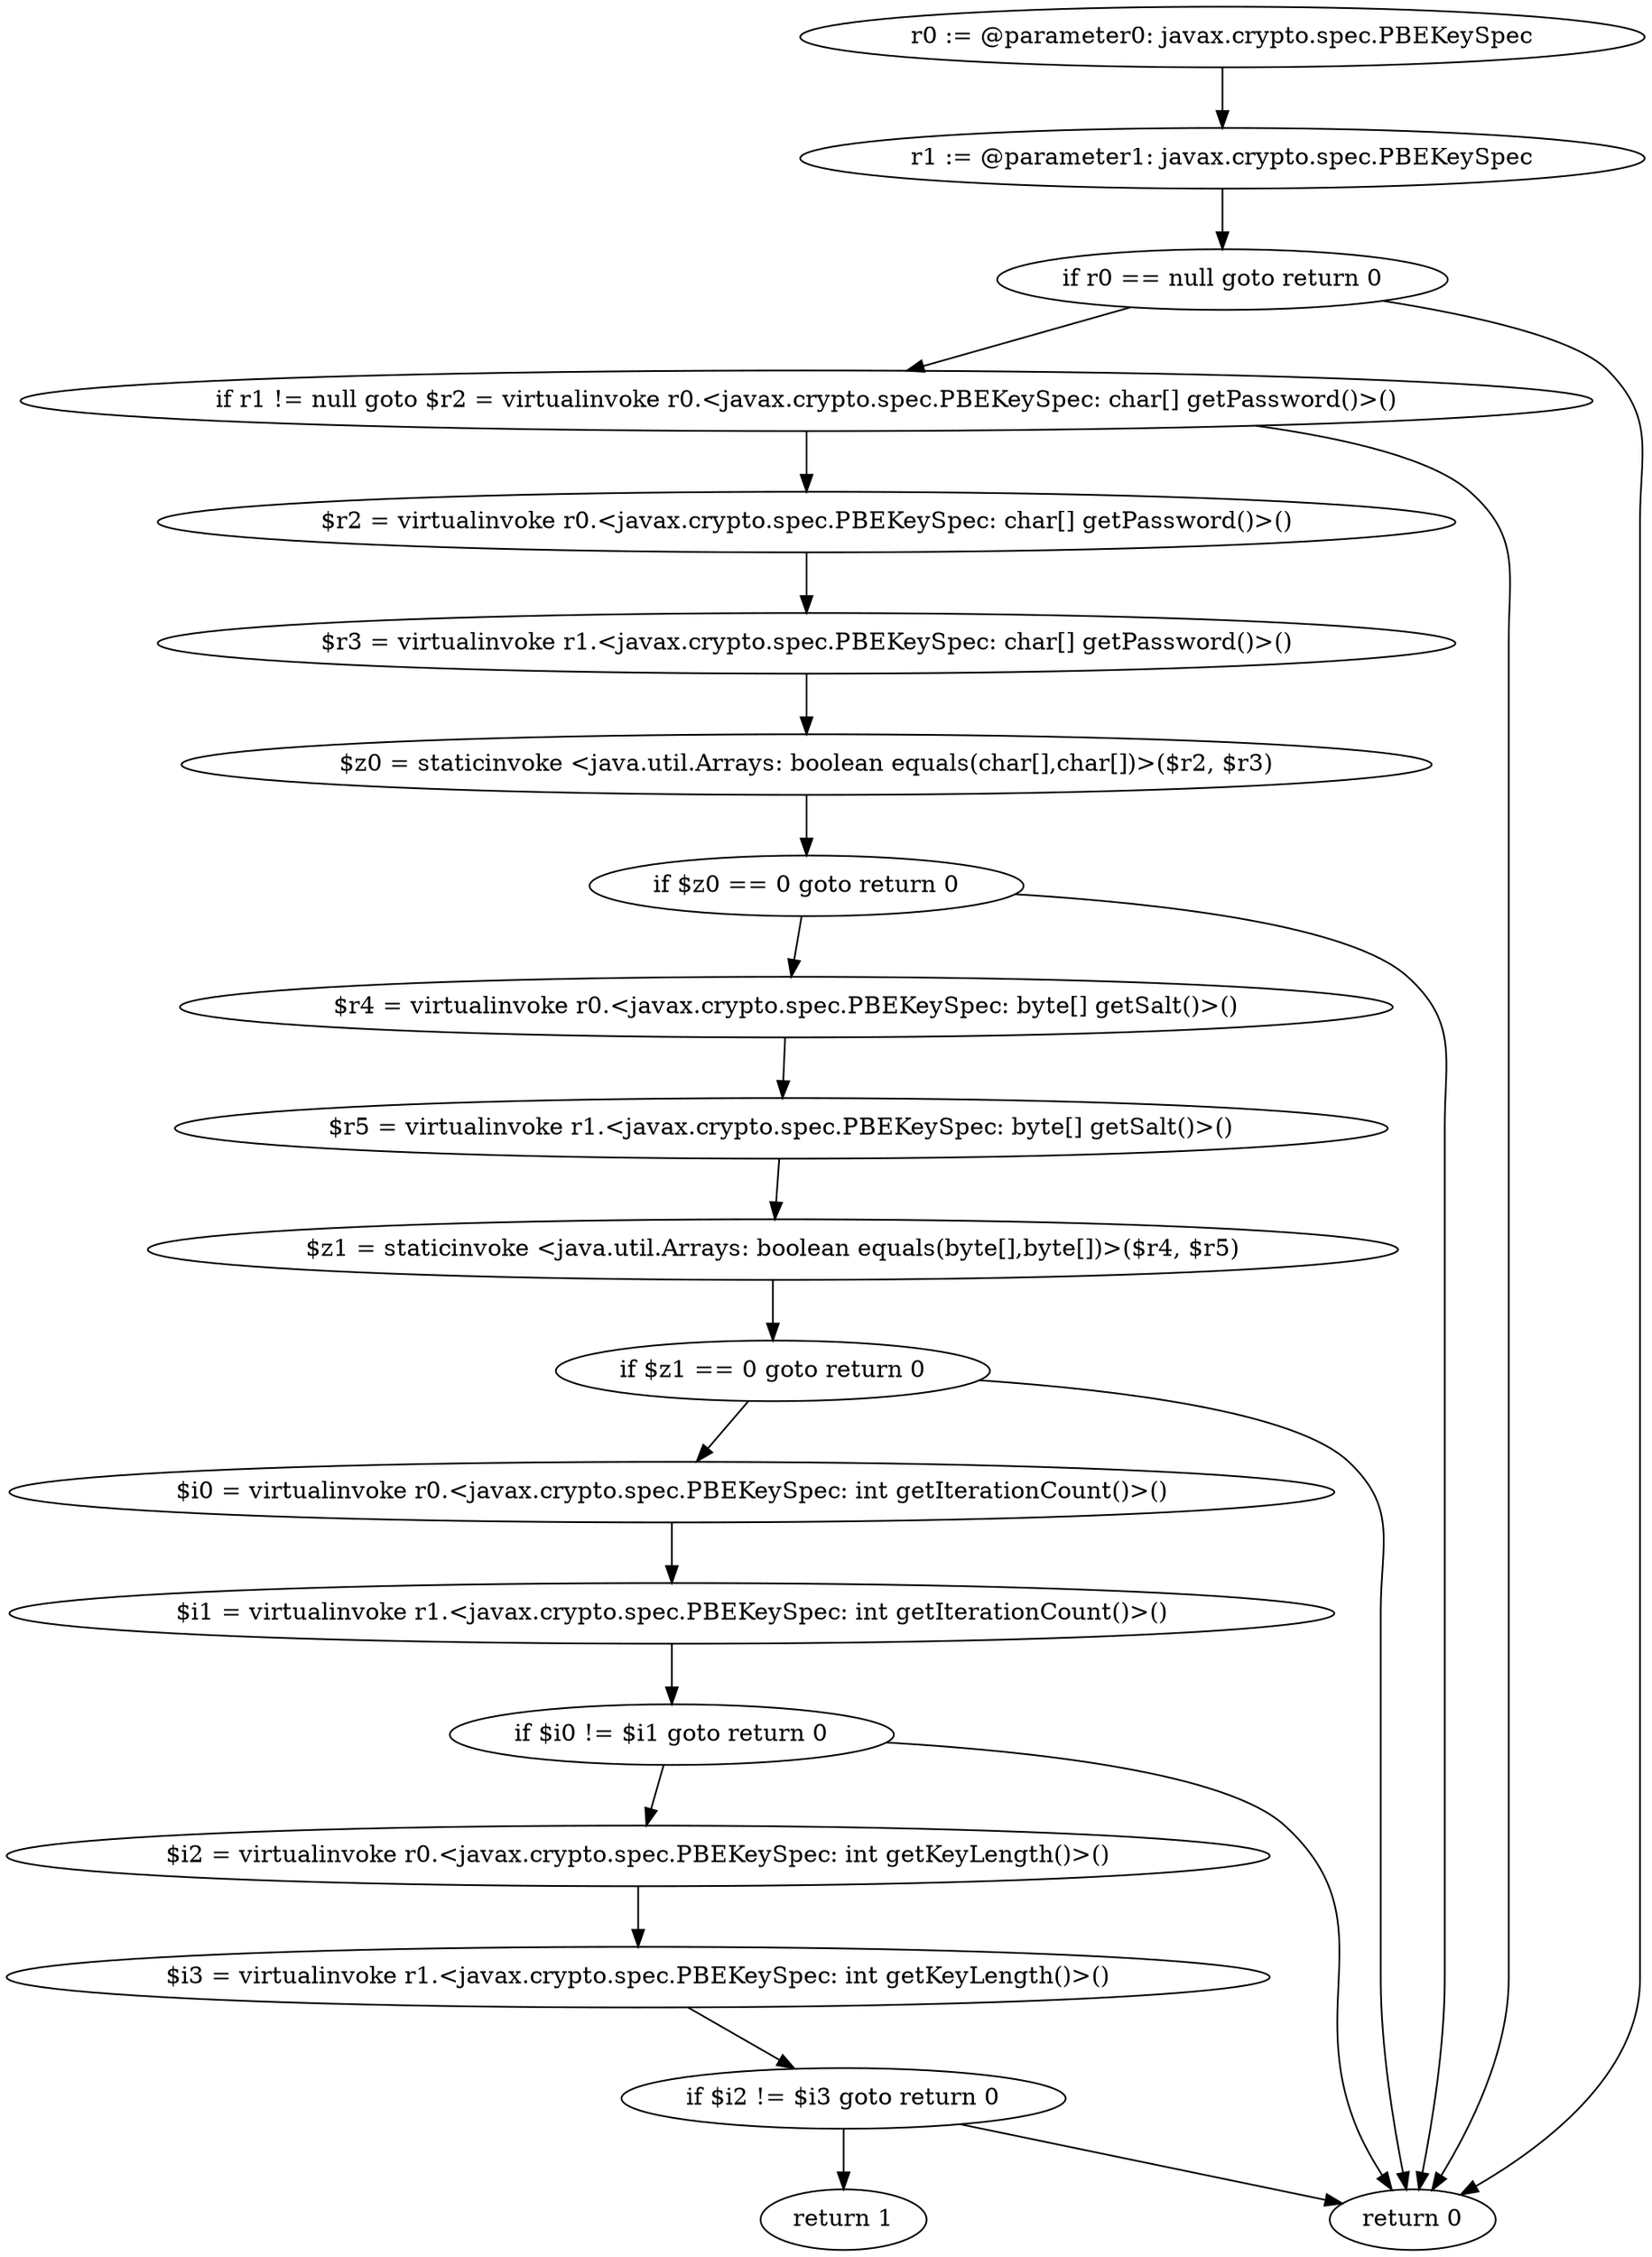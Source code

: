 digraph "unitGraph" {
    "r0 := @parameter0: javax.crypto.spec.PBEKeySpec"
    "r1 := @parameter1: javax.crypto.spec.PBEKeySpec"
    "if r0 == null goto return 0"
    "if r1 != null goto $r2 = virtualinvoke r0.<javax.crypto.spec.PBEKeySpec: char[] getPassword()>()"
    "return 0"
    "$r2 = virtualinvoke r0.<javax.crypto.spec.PBEKeySpec: char[] getPassword()>()"
    "$r3 = virtualinvoke r1.<javax.crypto.spec.PBEKeySpec: char[] getPassword()>()"
    "$z0 = staticinvoke <java.util.Arrays: boolean equals(char[],char[])>($r2, $r3)"
    "if $z0 == 0 goto return 0"
    "$r4 = virtualinvoke r0.<javax.crypto.spec.PBEKeySpec: byte[] getSalt()>()"
    "$r5 = virtualinvoke r1.<javax.crypto.spec.PBEKeySpec: byte[] getSalt()>()"
    "$z1 = staticinvoke <java.util.Arrays: boolean equals(byte[],byte[])>($r4, $r5)"
    "if $z1 == 0 goto return 0"
    "$i0 = virtualinvoke r0.<javax.crypto.spec.PBEKeySpec: int getIterationCount()>()"
    "$i1 = virtualinvoke r1.<javax.crypto.spec.PBEKeySpec: int getIterationCount()>()"
    "if $i0 != $i1 goto return 0"
    "$i2 = virtualinvoke r0.<javax.crypto.spec.PBEKeySpec: int getKeyLength()>()"
    "$i3 = virtualinvoke r1.<javax.crypto.spec.PBEKeySpec: int getKeyLength()>()"
    "if $i2 != $i3 goto return 0"
    "return 1"
    "r0 := @parameter0: javax.crypto.spec.PBEKeySpec"->"r1 := @parameter1: javax.crypto.spec.PBEKeySpec";
    "r1 := @parameter1: javax.crypto.spec.PBEKeySpec"->"if r0 == null goto return 0";
    "if r0 == null goto return 0"->"if r1 != null goto $r2 = virtualinvoke r0.<javax.crypto.spec.PBEKeySpec: char[] getPassword()>()";
    "if r0 == null goto return 0"->"return 0";
    "if r1 != null goto $r2 = virtualinvoke r0.<javax.crypto.spec.PBEKeySpec: char[] getPassword()>()"->"return 0";
    "if r1 != null goto $r2 = virtualinvoke r0.<javax.crypto.spec.PBEKeySpec: char[] getPassword()>()"->"$r2 = virtualinvoke r0.<javax.crypto.spec.PBEKeySpec: char[] getPassword()>()";
    "$r2 = virtualinvoke r0.<javax.crypto.spec.PBEKeySpec: char[] getPassword()>()"->"$r3 = virtualinvoke r1.<javax.crypto.spec.PBEKeySpec: char[] getPassword()>()";
    "$r3 = virtualinvoke r1.<javax.crypto.spec.PBEKeySpec: char[] getPassword()>()"->"$z0 = staticinvoke <java.util.Arrays: boolean equals(char[],char[])>($r2, $r3)";
    "$z0 = staticinvoke <java.util.Arrays: boolean equals(char[],char[])>($r2, $r3)"->"if $z0 == 0 goto return 0";
    "if $z0 == 0 goto return 0"->"$r4 = virtualinvoke r0.<javax.crypto.spec.PBEKeySpec: byte[] getSalt()>()";
    "if $z0 == 0 goto return 0"->"return 0";
    "$r4 = virtualinvoke r0.<javax.crypto.spec.PBEKeySpec: byte[] getSalt()>()"->"$r5 = virtualinvoke r1.<javax.crypto.spec.PBEKeySpec: byte[] getSalt()>()";
    "$r5 = virtualinvoke r1.<javax.crypto.spec.PBEKeySpec: byte[] getSalt()>()"->"$z1 = staticinvoke <java.util.Arrays: boolean equals(byte[],byte[])>($r4, $r5)";
    "$z1 = staticinvoke <java.util.Arrays: boolean equals(byte[],byte[])>($r4, $r5)"->"if $z1 == 0 goto return 0";
    "if $z1 == 0 goto return 0"->"$i0 = virtualinvoke r0.<javax.crypto.spec.PBEKeySpec: int getIterationCount()>()";
    "if $z1 == 0 goto return 0"->"return 0";
    "$i0 = virtualinvoke r0.<javax.crypto.spec.PBEKeySpec: int getIterationCount()>()"->"$i1 = virtualinvoke r1.<javax.crypto.spec.PBEKeySpec: int getIterationCount()>()";
    "$i1 = virtualinvoke r1.<javax.crypto.spec.PBEKeySpec: int getIterationCount()>()"->"if $i0 != $i1 goto return 0";
    "if $i0 != $i1 goto return 0"->"$i2 = virtualinvoke r0.<javax.crypto.spec.PBEKeySpec: int getKeyLength()>()";
    "if $i0 != $i1 goto return 0"->"return 0";
    "$i2 = virtualinvoke r0.<javax.crypto.spec.PBEKeySpec: int getKeyLength()>()"->"$i3 = virtualinvoke r1.<javax.crypto.spec.PBEKeySpec: int getKeyLength()>()";
    "$i3 = virtualinvoke r1.<javax.crypto.spec.PBEKeySpec: int getKeyLength()>()"->"if $i2 != $i3 goto return 0";
    "if $i2 != $i3 goto return 0"->"return 1";
    "if $i2 != $i3 goto return 0"->"return 0";
}

